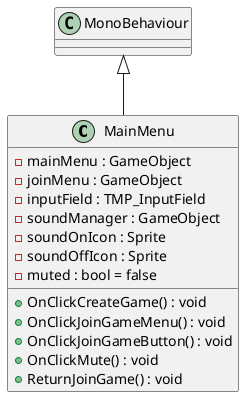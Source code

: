 @startuml
class MainMenu {
    - mainMenu : GameObject
    - joinMenu : GameObject
    - inputField : TMP_InputField
    - soundManager : GameObject
    - soundOnIcon : Sprite
    - soundOffIcon : Sprite
    - muted : bool = false
    + OnClickCreateGame() : void
    + OnClickJoinGameMenu() : void
    + OnClickJoinGameButton() : void
    + OnClickMute() : void
    + ReturnJoinGame() : void
}
MonoBehaviour <|-- MainMenu
@enduml
